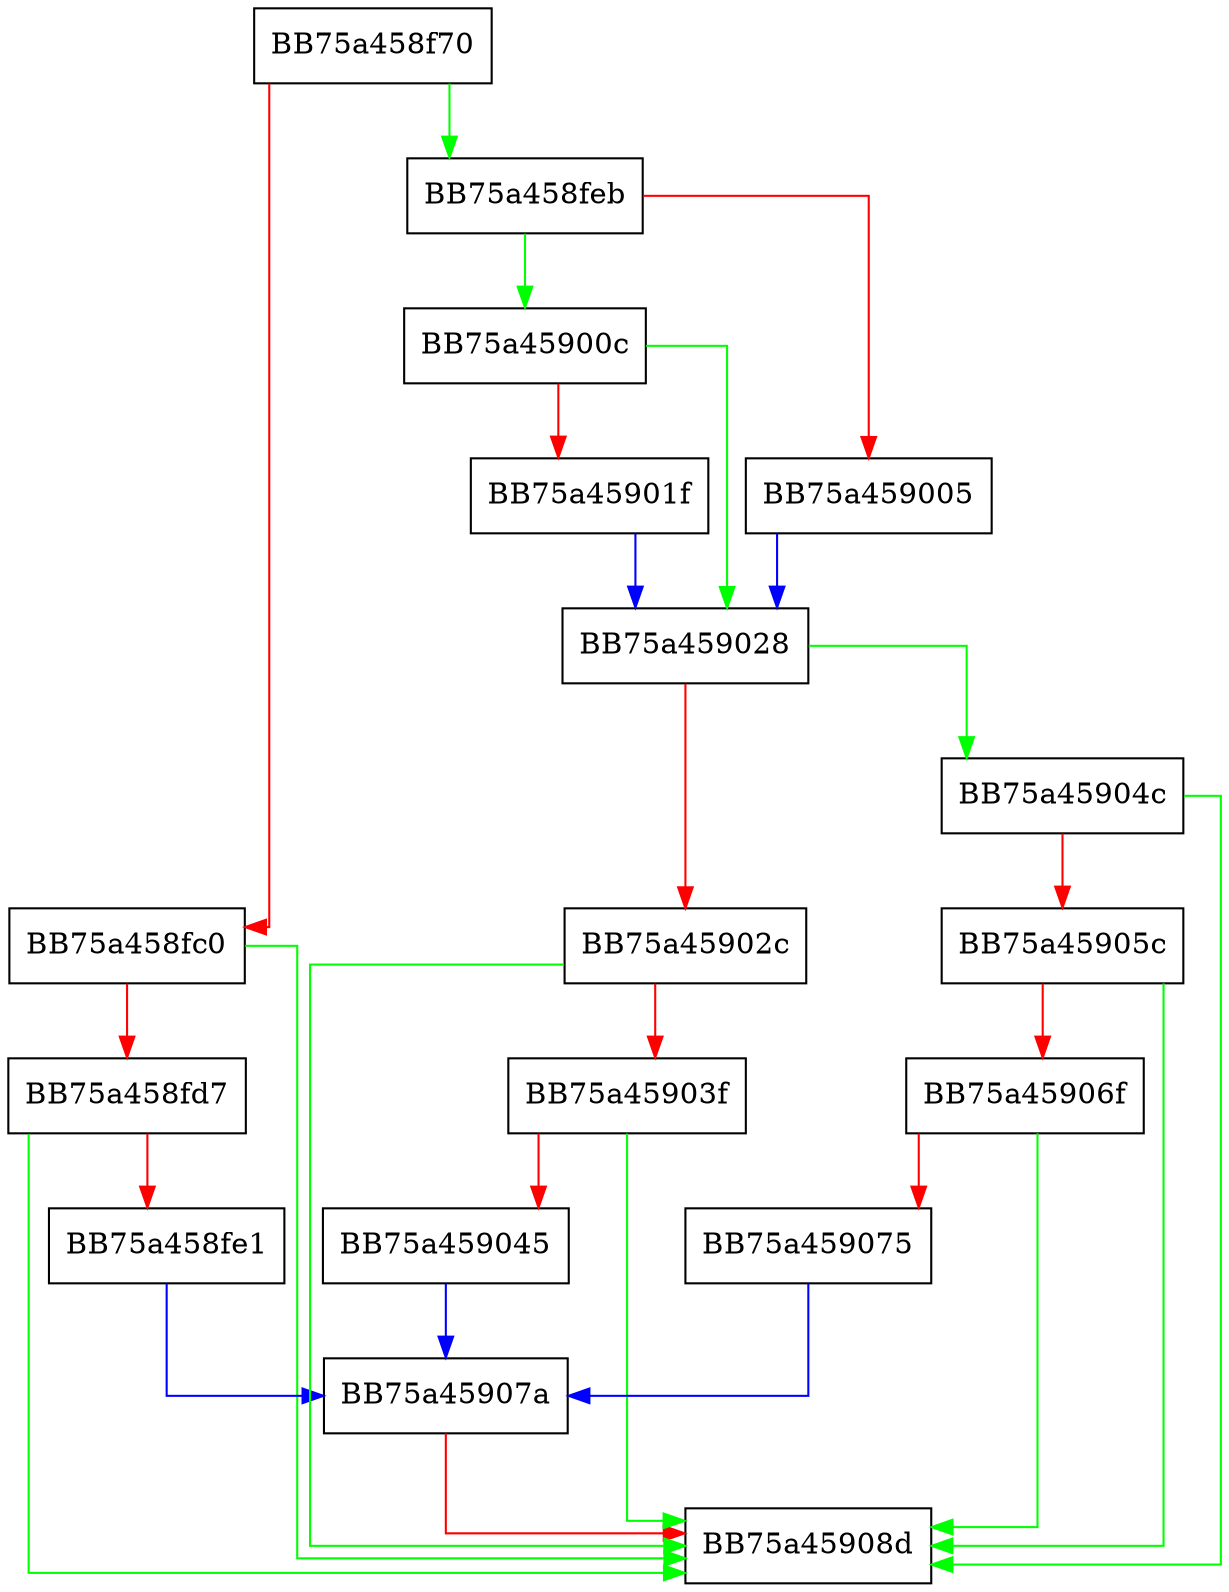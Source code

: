 digraph Maintenance {
  node [shape="box"];
  graph [splines=ortho];
  BB75a458f70 -> BB75a458feb [color="green"];
  BB75a458f70 -> BB75a458fc0 [color="red"];
  BB75a458fc0 -> BB75a45908d [color="green"];
  BB75a458fc0 -> BB75a458fd7 [color="red"];
  BB75a458fd7 -> BB75a45908d [color="green"];
  BB75a458fd7 -> BB75a458fe1 [color="red"];
  BB75a458fe1 -> BB75a45907a [color="blue"];
  BB75a458feb -> BB75a45900c [color="green"];
  BB75a458feb -> BB75a459005 [color="red"];
  BB75a459005 -> BB75a459028 [color="blue"];
  BB75a45900c -> BB75a459028 [color="green"];
  BB75a45900c -> BB75a45901f [color="red"];
  BB75a45901f -> BB75a459028 [color="blue"];
  BB75a459028 -> BB75a45904c [color="green"];
  BB75a459028 -> BB75a45902c [color="red"];
  BB75a45902c -> BB75a45908d [color="green"];
  BB75a45902c -> BB75a45903f [color="red"];
  BB75a45903f -> BB75a45908d [color="green"];
  BB75a45903f -> BB75a459045 [color="red"];
  BB75a459045 -> BB75a45907a [color="blue"];
  BB75a45904c -> BB75a45908d [color="green"];
  BB75a45904c -> BB75a45905c [color="red"];
  BB75a45905c -> BB75a45908d [color="green"];
  BB75a45905c -> BB75a45906f [color="red"];
  BB75a45906f -> BB75a45908d [color="green"];
  BB75a45906f -> BB75a459075 [color="red"];
  BB75a459075 -> BB75a45907a [color="blue"];
  BB75a45907a -> BB75a45908d [color="red"];
}